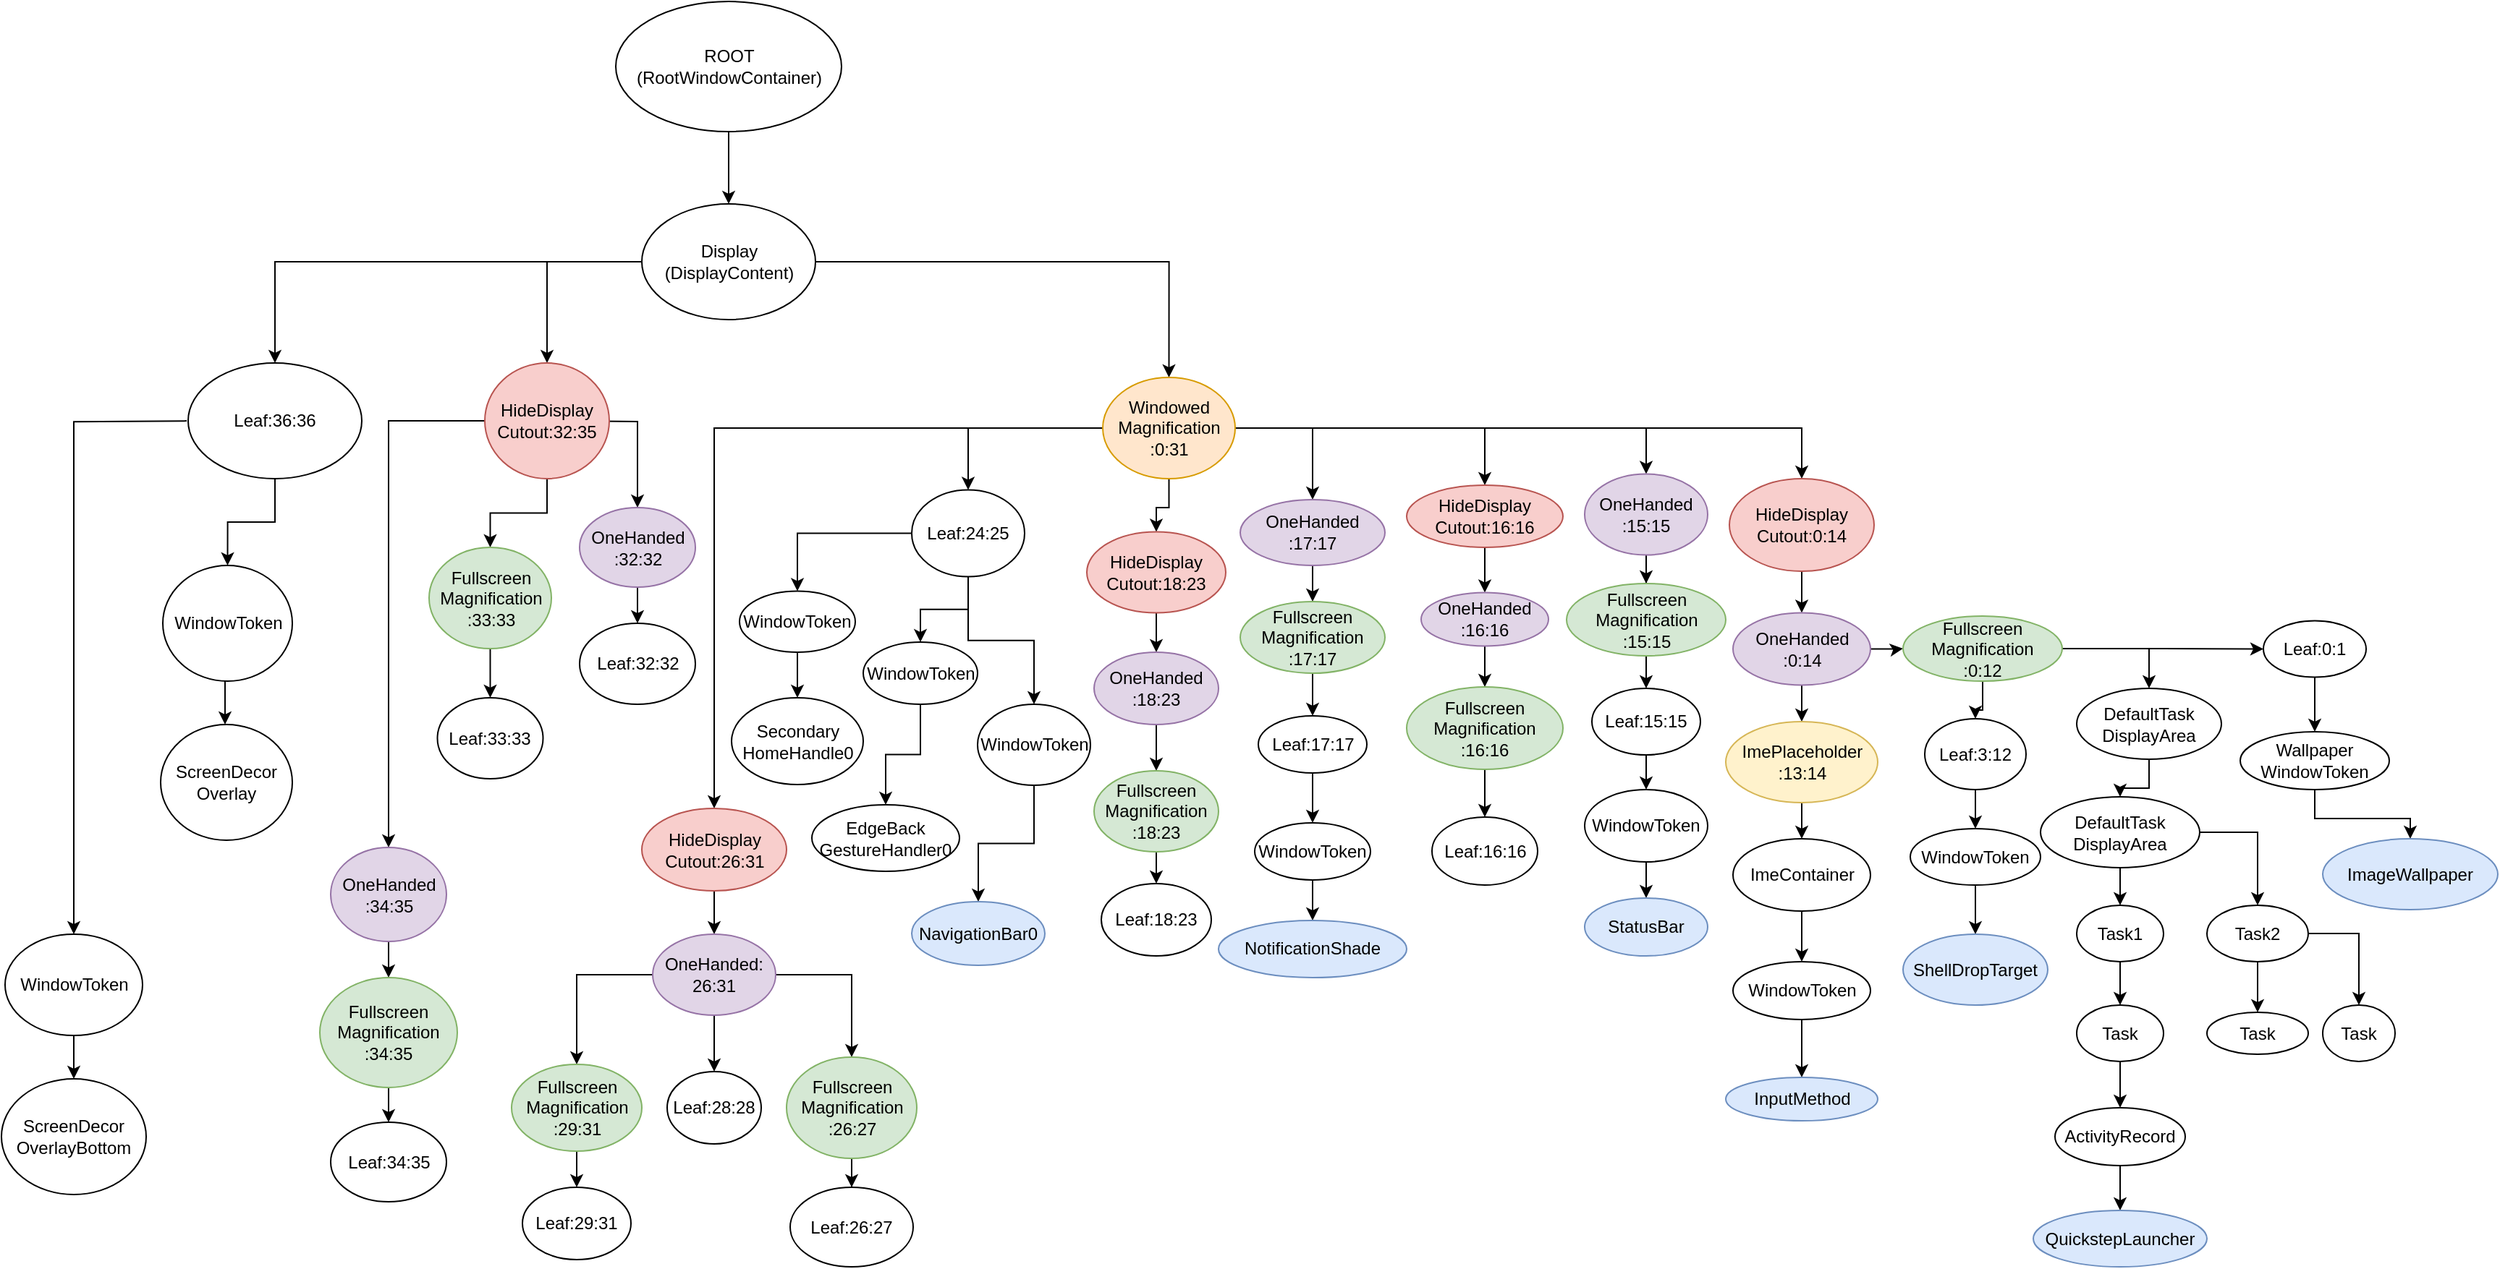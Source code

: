 <mxfile version="24.7.17">
  <diagram name="第 1 页" id="vt5MdHqE-w_Pgs70Dnrb">
    <mxGraphModel dx="1500" dy="810" grid="1" gridSize="10" guides="1" tooltips="1" connect="1" arrows="1" fold="1" page="1" pageScale="1" pageWidth="827" pageHeight="1169" math="0" shadow="0">
      <root>
        <mxCell id="0" />
        <mxCell id="1" parent="0" />
        <mxCell id="Rgi1A8qmwr7mPqoLQz6q-3" value="" style="edgeStyle=orthogonalEdgeStyle;rounded=0;orthogonalLoop=1;jettySize=auto;html=1;" edge="1" parent="1" source="Rgi1A8qmwr7mPqoLQz6q-1" target="Rgi1A8qmwr7mPqoLQz6q-2">
          <mxGeometry relative="1" as="geometry" />
        </mxCell>
        <mxCell id="Rgi1A8qmwr7mPqoLQz6q-1" value="ROOT&lt;div&gt;(RootWindowContainer)&lt;/div&gt;" style="ellipse;whiteSpace=wrap;html=1;" vertex="1" parent="1">
          <mxGeometry x="444.5" y="10" width="156" height="90" as="geometry" />
        </mxCell>
        <mxCell id="Rgi1A8qmwr7mPqoLQz6q-7" value="" style="edgeStyle=orthogonalEdgeStyle;rounded=0;orthogonalLoop=1;jettySize=auto;html=1;" edge="1" parent="1" source="Rgi1A8qmwr7mPqoLQz6q-2" target="Rgi1A8qmwr7mPqoLQz6q-5">
          <mxGeometry relative="1" as="geometry" />
        </mxCell>
        <mxCell id="Rgi1A8qmwr7mPqoLQz6q-8" style="edgeStyle=orthogonalEdgeStyle;rounded=0;orthogonalLoop=1;jettySize=auto;html=1;entryX=0.5;entryY=0;entryDx=0;entryDy=0;" edge="1" parent="1" source="Rgi1A8qmwr7mPqoLQz6q-2" target="Rgi1A8qmwr7mPqoLQz6q-4">
          <mxGeometry relative="1" as="geometry" />
        </mxCell>
        <mxCell id="Rgi1A8qmwr7mPqoLQz6q-9" style="edgeStyle=orthogonalEdgeStyle;rounded=0;orthogonalLoop=1;jettySize=auto;html=1;entryX=0.5;entryY=0;entryDx=0;entryDy=0;" edge="1" parent="1" source="Rgi1A8qmwr7mPqoLQz6q-2" target="Rgi1A8qmwr7mPqoLQz6q-6">
          <mxGeometry relative="1" as="geometry" />
        </mxCell>
        <mxCell id="Rgi1A8qmwr7mPqoLQz6q-2" value="Display&lt;div&gt;(DisplayContent)&lt;/div&gt;" style="ellipse;whiteSpace=wrap;html=1;" vertex="1" parent="1">
          <mxGeometry x="462.5" y="150" width="120" height="80" as="geometry" />
        </mxCell>
        <mxCell id="Rgi1A8qmwr7mPqoLQz6q-12" style="edgeStyle=orthogonalEdgeStyle;rounded=0;orthogonalLoop=1;jettySize=auto;html=1;entryX=0.5;entryY=0;entryDx=0;entryDy=0;" edge="1" parent="1" target="Rgi1A8qmwr7mPqoLQz6q-10">
          <mxGeometry relative="1" as="geometry">
            <mxPoint x="148.0" y="300.059" as="sourcePoint" />
          </mxGeometry>
        </mxCell>
        <mxCell id="Rgi1A8qmwr7mPqoLQz6q-157" style="edgeStyle=orthogonalEdgeStyle;rounded=0;orthogonalLoop=1;jettySize=auto;html=1;entryX=0.5;entryY=0;entryDx=0;entryDy=0;" edge="1" parent="1" source="Rgi1A8qmwr7mPqoLQz6q-4" target="Rgi1A8qmwr7mPqoLQz6q-11">
          <mxGeometry relative="1" as="geometry" />
        </mxCell>
        <mxCell id="Rgi1A8qmwr7mPqoLQz6q-4" value="Leaf:36:36" style="ellipse;whiteSpace=wrap;html=1;" vertex="1" parent="1">
          <mxGeometry x="149" y="260" width="120" height="80" as="geometry" />
        </mxCell>
        <mxCell id="Rgi1A8qmwr7mPqoLQz6q-20" style="edgeStyle=orthogonalEdgeStyle;rounded=0;orthogonalLoop=1;jettySize=auto;html=1;entryX=0.5;entryY=0;entryDx=0;entryDy=0;" edge="1" parent="1" source="Rgi1A8qmwr7mPqoLQz6q-5" target="Rgi1A8qmwr7mPqoLQz6q-18">
          <mxGeometry relative="1" as="geometry" />
        </mxCell>
        <mxCell id="Rgi1A8qmwr7mPqoLQz6q-24" style="edgeStyle=orthogonalEdgeStyle;rounded=0;orthogonalLoop=1;jettySize=auto;html=1;entryX=0.5;entryY=0;entryDx=0;entryDy=0;" edge="1" parent="1" target="Rgi1A8qmwr7mPqoLQz6q-23">
          <mxGeometry relative="1" as="geometry">
            <mxPoint x="567.5" y="360" as="targetPoint" />
            <mxPoint x="407.5" y="300" as="sourcePoint" />
          </mxGeometry>
        </mxCell>
        <mxCell id="Rgi1A8qmwr7mPqoLQz6q-159" style="edgeStyle=orthogonalEdgeStyle;rounded=0;orthogonalLoop=1;jettySize=auto;html=1;" edge="1" parent="1" source="Rgi1A8qmwr7mPqoLQz6q-5" target="Rgi1A8qmwr7mPqoLQz6q-21">
          <mxGeometry relative="1" as="geometry" />
        </mxCell>
        <mxCell id="Rgi1A8qmwr7mPqoLQz6q-5" value="HideDisplay&lt;div&gt;Cutout:32:35&lt;/div&gt;" style="ellipse;whiteSpace=wrap;html=1;fillColor=#f8cecc;strokeColor=#b85450;" vertex="1" parent="1">
          <mxGeometry x="354" y="260" width="86" height="80" as="geometry" />
        </mxCell>
        <mxCell id="Rgi1A8qmwr7mPqoLQz6q-48" value="" style="edgeStyle=orthogonalEdgeStyle;rounded=0;orthogonalLoop=1;jettySize=auto;html=1;" edge="1" parent="1" source="Rgi1A8qmwr7mPqoLQz6q-6" target="Rgi1A8qmwr7mPqoLQz6q-47">
          <mxGeometry relative="1" as="geometry" />
        </mxCell>
        <mxCell id="Rgi1A8qmwr7mPqoLQz6q-65" style="edgeStyle=orthogonalEdgeStyle;rounded=0;orthogonalLoop=1;jettySize=auto;html=1;entryX=0.5;entryY=0;entryDx=0;entryDy=0;" edge="1" parent="1" source="Rgi1A8qmwr7mPqoLQz6q-6" target="Rgi1A8qmwr7mPqoLQz6q-66">
          <mxGeometry relative="1" as="geometry">
            <mxPoint x="1770" y="300" as="targetPoint" />
          </mxGeometry>
        </mxCell>
        <mxCell id="Rgi1A8qmwr7mPqoLQz6q-84" style="edgeStyle=orthogonalEdgeStyle;rounded=0;orthogonalLoop=1;jettySize=auto;html=1;entryX=0.5;entryY=0;entryDx=0;entryDy=0;" edge="1" parent="1" source="Rgi1A8qmwr7mPqoLQz6q-6" target="Rgi1A8qmwr7mPqoLQz6q-83">
          <mxGeometry relative="1" as="geometry" />
        </mxCell>
        <mxCell id="Rgi1A8qmwr7mPqoLQz6q-92" style="edgeStyle=orthogonalEdgeStyle;rounded=0;orthogonalLoop=1;jettySize=auto;html=1;entryX=0.5;entryY=0;entryDx=0;entryDy=0;" edge="1" parent="1" source="Rgi1A8qmwr7mPqoLQz6q-6" target="Rgi1A8qmwr7mPqoLQz6q-91">
          <mxGeometry relative="1" as="geometry" />
        </mxCell>
        <mxCell id="Rgi1A8qmwr7mPqoLQz6q-103" style="edgeStyle=orthogonalEdgeStyle;rounded=0;orthogonalLoop=1;jettySize=auto;html=1;entryX=0.5;entryY=0;entryDx=0;entryDy=0;" edge="1" parent="1" source="Rgi1A8qmwr7mPqoLQz6q-6" target="Rgi1A8qmwr7mPqoLQz6q-101">
          <mxGeometry relative="1" as="geometry" />
        </mxCell>
        <mxCell id="Rgi1A8qmwr7mPqoLQz6q-154" style="edgeStyle=orthogonalEdgeStyle;rounded=0;orthogonalLoop=1;jettySize=auto;html=1;entryX=0.5;entryY=0;entryDx=0;entryDy=0;" edge="1" parent="1" source="Rgi1A8qmwr7mPqoLQz6q-6" target="Rgi1A8qmwr7mPqoLQz6q-73">
          <mxGeometry relative="1" as="geometry" />
        </mxCell>
        <mxCell id="Rgi1A8qmwr7mPqoLQz6q-155" style="edgeStyle=orthogonalEdgeStyle;rounded=0;orthogonalLoop=1;jettySize=auto;html=1;exitX=0;exitY=0.5;exitDx=0;exitDy=0;entryX=0.5;entryY=0;entryDx=0;entryDy=0;" edge="1" parent="1" source="Rgi1A8qmwr7mPqoLQz6q-6" target="Rgi1A8qmwr7mPqoLQz6q-33">
          <mxGeometry relative="1" as="geometry" />
        </mxCell>
        <mxCell id="Rgi1A8qmwr7mPqoLQz6q-6" value="Windowed&lt;div&gt;Magnification&lt;/div&gt;&lt;div&gt;:0:31&lt;/div&gt;" style="ellipse;whiteSpace=wrap;html=1;fillColor=#ffe6cc;strokeColor=#d79b00;" vertex="1" parent="1">
          <mxGeometry x="781" y="270" width="91.5" height="70" as="geometry" />
        </mxCell>
        <mxCell id="Rgi1A8qmwr7mPqoLQz6q-15" value="" style="edgeStyle=orthogonalEdgeStyle;rounded=0;orthogonalLoop=1;jettySize=auto;html=1;" edge="1" parent="1" source="Rgi1A8qmwr7mPqoLQz6q-10" target="Rgi1A8qmwr7mPqoLQz6q-14">
          <mxGeometry relative="1" as="geometry" />
        </mxCell>
        <mxCell id="Rgi1A8qmwr7mPqoLQz6q-10" value="WindowToken" style="ellipse;whiteSpace=wrap;html=1;" vertex="1" parent="1">
          <mxGeometry x="22.5" y="655" width="95" height="70" as="geometry" />
        </mxCell>
        <mxCell id="Rgi1A8qmwr7mPqoLQz6q-17" value="" style="edgeStyle=orthogonalEdgeStyle;rounded=0;orthogonalLoop=1;jettySize=auto;html=1;" edge="1" parent="1">
          <mxGeometry relative="1" as="geometry">
            <mxPoint x="174.5" y="480" as="sourcePoint" />
            <mxPoint x="174.5" y="510" as="targetPoint" />
          </mxGeometry>
        </mxCell>
        <mxCell id="Rgi1A8qmwr7mPqoLQz6q-11" value="WindowToken" style="ellipse;whiteSpace=wrap;html=1;" vertex="1" parent="1">
          <mxGeometry x="131.5" y="400" width="89.5" height="80" as="geometry" />
        </mxCell>
        <mxCell id="Rgi1A8qmwr7mPqoLQz6q-14" value="ScreenDecor&lt;div&gt;OverlayBottom&lt;/div&gt;" style="ellipse;whiteSpace=wrap;html=1;" vertex="1" parent="1">
          <mxGeometry x="20" y="755" width="100" height="80" as="geometry" />
        </mxCell>
        <mxCell id="Rgi1A8qmwr7mPqoLQz6q-16" value="ScreenDecor&lt;div&gt;Overlay&lt;/div&gt;" style="ellipse;whiteSpace=wrap;html=1;" vertex="1" parent="1">
          <mxGeometry x="130" y="510" width="91" height="80" as="geometry" />
        </mxCell>
        <mxCell id="Rgi1A8qmwr7mPqoLQz6q-26" value="" style="edgeStyle=orthogonalEdgeStyle;rounded=0;orthogonalLoop=1;jettySize=auto;html=1;" edge="1" parent="1" source="Rgi1A8qmwr7mPqoLQz6q-18" target="Rgi1A8qmwr7mPqoLQz6q-25">
          <mxGeometry relative="1" as="geometry" />
        </mxCell>
        <mxCell id="Rgi1A8qmwr7mPqoLQz6q-18" value="OneHanded&lt;div&gt;:34:35&lt;/div&gt;" style="ellipse;whiteSpace=wrap;html=1;fillColor=#e1d5e7;strokeColor=#9673a6;" vertex="1" parent="1">
          <mxGeometry x="247.5" y="595" width="80" height="65" as="geometry" />
        </mxCell>
        <mxCell id="Rgi1A8qmwr7mPqoLQz6q-30" value="" style="edgeStyle=orthogonalEdgeStyle;rounded=0;orthogonalLoop=1;jettySize=auto;html=1;" edge="1" parent="1" source="Rgi1A8qmwr7mPqoLQz6q-21" target="Rgi1A8qmwr7mPqoLQz6q-29">
          <mxGeometry relative="1" as="geometry" />
        </mxCell>
        <mxCell id="Rgi1A8qmwr7mPqoLQz6q-21" value="Fullscreen&lt;div&gt;Magnification&lt;/div&gt;&lt;div&gt;:33:33&lt;/div&gt;" style="ellipse;whiteSpace=wrap;html=1;fillColor=#d5e8d4;strokeColor=#82b366;" vertex="1" parent="1">
          <mxGeometry x="315.5" y="387.5" width="84.5" height="70" as="geometry" />
        </mxCell>
        <mxCell id="Rgi1A8qmwr7mPqoLQz6q-32" value="" style="edgeStyle=orthogonalEdgeStyle;rounded=0;orthogonalLoop=1;jettySize=auto;html=1;" edge="1" parent="1" source="Rgi1A8qmwr7mPqoLQz6q-23" target="Rgi1A8qmwr7mPqoLQz6q-31">
          <mxGeometry relative="1" as="geometry" />
        </mxCell>
        <mxCell id="Rgi1A8qmwr7mPqoLQz6q-23" value="OneHanded&lt;div&gt;:32:32&lt;/div&gt;" style="ellipse;whiteSpace=wrap;html=1;fillColor=#e1d5e7;strokeColor=#9673a6;" vertex="1" parent="1">
          <mxGeometry x="419.5" y="360" width="80" height="55" as="geometry" />
        </mxCell>
        <mxCell id="Rgi1A8qmwr7mPqoLQz6q-28" value="" style="edgeStyle=orthogonalEdgeStyle;rounded=0;orthogonalLoop=1;jettySize=auto;html=1;" edge="1" parent="1" source="Rgi1A8qmwr7mPqoLQz6q-25" target="Rgi1A8qmwr7mPqoLQz6q-27">
          <mxGeometry relative="1" as="geometry" />
        </mxCell>
        <mxCell id="Rgi1A8qmwr7mPqoLQz6q-25" value="Fullscreen&lt;div&gt;Magnification&lt;/div&gt;&lt;div&gt;:34:35&lt;/div&gt;" style="ellipse;whiteSpace=wrap;html=1;fillColor=#d5e8d4;strokeColor=#82b366;" vertex="1" parent="1">
          <mxGeometry x="240" y="685" width="95" height="76" as="geometry" />
        </mxCell>
        <mxCell id="Rgi1A8qmwr7mPqoLQz6q-27" value="Leaf:34:35" style="ellipse;whiteSpace=wrap;html=1;" vertex="1" parent="1">
          <mxGeometry x="247.5" y="785" width="80" height="55" as="geometry" />
        </mxCell>
        <mxCell id="Rgi1A8qmwr7mPqoLQz6q-29" value="Leaf:33:33" style="ellipse;whiteSpace=wrap;html=1;" vertex="1" parent="1">
          <mxGeometry x="321.25" y="491.5" width="73" height="56" as="geometry" />
        </mxCell>
        <mxCell id="Rgi1A8qmwr7mPqoLQz6q-31" value="Leaf:32:32" style="ellipse;whiteSpace=wrap;html=1;" vertex="1" parent="1">
          <mxGeometry x="419.5" y="440" width="80" height="56" as="geometry" />
        </mxCell>
        <mxCell id="Rgi1A8qmwr7mPqoLQz6q-36" value="" style="edgeStyle=orthogonalEdgeStyle;rounded=0;orthogonalLoop=1;jettySize=auto;html=1;" edge="1" parent="1" source="Rgi1A8qmwr7mPqoLQz6q-33" target="Rgi1A8qmwr7mPqoLQz6q-35">
          <mxGeometry relative="1" as="geometry" />
        </mxCell>
        <mxCell id="Rgi1A8qmwr7mPqoLQz6q-33" value="HideDisplay&lt;div&gt;Cutout:26:31&lt;/div&gt;" style="ellipse;whiteSpace=wrap;html=1;fillColor=#f8cecc;strokeColor=#b85450;" vertex="1" parent="1">
          <mxGeometry x="462.5" y="568" width="100" height="57" as="geometry" />
        </mxCell>
        <mxCell id="Rgi1A8qmwr7mPqoLQz6q-38" style="edgeStyle=orthogonalEdgeStyle;rounded=0;orthogonalLoop=1;jettySize=auto;html=1;entryX=0.5;entryY=0;entryDx=0;entryDy=0;" edge="1" parent="1" source="Rgi1A8qmwr7mPqoLQz6q-35" target="Rgi1A8qmwr7mPqoLQz6q-37">
          <mxGeometry relative="1" as="geometry" />
        </mxCell>
        <mxCell id="Rgi1A8qmwr7mPqoLQz6q-40" value="" style="edgeStyle=orthogonalEdgeStyle;rounded=0;orthogonalLoop=1;jettySize=auto;html=1;" edge="1" parent="1" source="Rgi1A8qmwr7mPqoLQz6q-35" target="Rgi1A8qmwr7mPqoLQz6q-39">
          <mxGeometry relative="1" as="geometry" />
        </mxCell>
        <mxCell id="Rgi1A8qmwr7mPqoLQz6q-44" style="edgeStyle=orthogonalEdgeStyle;rounded=0;orthogonalLoop=1;jettySize=auto;html=1;entryX=0.5;entryY=0;entryDx=0;entryDy=0;" edge="1" parent="1" source="Rgi1A8qmwr7mPqoLQz6q-35" target="Rgi1A8qmwr7mPqoLQz6q-43">
          <mxGeometry relative="1" as="geometry" />
        </mxCell>
        <mxCell id="Rgi1A8qmwr7mPqoLQz6q-35" value="OneHanded:&lt;div&gt;26:31&lt;/div&gt;" style="ellipse;whiteSpace=wrap;html=1;fillColor=#e1d5e7;strokeColor=#9673a6;" vertex="1" parent="1">
          <mxGeometry x="470" y="655" width="85" height="56" as="geometry" />
        </mxCell>
        <mxCell id="Rgi1A8qmwr7mPqoLQz6q-42" value="" style="edgeStyle=orthogonalEdgeStyle;rounded=0;orthogonalLoop=1;jettySize=auto;html=1;" edge="1" parent="1" source="Rgi1A8qmwr7mPqoLQz6q-37" target="Rgi1A8qmwr7mPqoLQz6q-41">
          <mxGeometry relative="1" as="geometry" />
        </mxCell>
        <mxCell id="Rgi1A8qmwr7mPqoLQz6q-37" value="Fullscreen&lt;div&gt;Magnification&lt;/div&gt;&lt;div&gt;:29:31&lt;/div&gt;" style="ellipse;whiteSpace=wrap;html=1;fillColor=#d5e8d4;strokeColor=#82b366;" vertex="1" parent="1">
          <mxGeometry x="372.5" y="745" width="90" height="60" as="geometry" />
        </mxCell>
        <mxCell id="Rgi1A8qmwr7mPqoLQz6q-39" value="Leaf:28:28" style="ellipse;whiteSpace=wrap;html=1;" vertex="1" parent="1">
          <mxGeometry x="480" y="750" width="65" height="50" as="geometry" />
        </mxCell>
        <mxCell id="Rgi1A8qmwr7mPqoLQz6q-41" value="Leaf:29:31" style="ellipse;whiteSpace=wrap;html=1;" vertex="1" parent="1">
          <mxGeometry x="380" y="830" width="75" height="50" as="geometry" />
        </mxCell>
        <mxCell id="Rgi1A8qmwr7mPqoLQz6q-46" value="" style="edgeStyle=orthogonalEdgeStyle;rounded=0;orthogonalLoop=1;jettySize=auto;html=1;" edge="1" parent="1" source="Rgi1A8qmwr7mPqoLQz6q-43" target="Rgi1A8qmwr7mPqoLQz6q-45">
          <mxGeometry relative="1" as="geometry" />
        </mxCell>
        <mxCell id="Rgi1A8qmwr7mPqoLQz6q-43" value="Fullscreen&lt;div&gt;Magnification&lt;/div&gt;&lt;div&gt;:26:27&lt;/div&gt;" style="ellipse;whiteSpace=wrap;html=1;fillColor=#d5e8d4;strokeColor=#82b366;" vertex="1" parent="1">
          <mxGeometry x="562.5" y="740" width="90" height="70" as="geometry" />
        </mxCell>
        <mxCell id="Rgi1A8qmwr7mPqoLQz6q-45" value="Leaf:26:27" style="ellipse;whiteSpace=wrap;html=1;" vertex="1" parent="1">
          <mxGeometry x="565" y="830" width="85" height="55" as="geometry" />
        </mxCell>
        <mxCell id="Rgi1A8qmwr7mPqoLQz6q-57" value="" style="edgeStyle=orthogonalEdgeStyle;rounded=0;orthogonalLoop=1;jettySize=auto;html=1;" edge="1" parent="1" source="Rgi1A8qmwr7mPqoLQz6q-47" target="Rgi1A8qmwr7mPqoLQz6q-56">
          <mxGeometry relative="1" as="geometry" />
        </mxCell>
        <mxCell id="Rgi1A8qmwr7mPqoLQz6q-62" style="edgeStyle=orthogonalEdgeStyle;rounded=0;orthogonalLoop=1;jettySize=auto;html=1;entryX=0.5;entryY=0;entryDx=0;entryDy=0;" edge="1" parent="1" source="Rgi1A8qmwr7mPqoLQz6q-47" target="Rgi1A8qmwr7mPqoLQz6q-61">
          <mxGeometry relative="1" as="geometry" />
        </mxCell>
        <mxCell id="Rgi1A8qmwr7mPqoLQz6q-47" value="Leaf:24:25" style="ellipse;whiteSpace=wrap;html=1;" vertex="1" parent="1">
          <mxGeometry x="649" y="347.75" width="78" height="60" as="geometry" />
        </mxCell>
        <mxCell id="Rgi1A8qmwr7mPqoLQz6q-52" value="" style="edgeStyle=orthogonalEdgeStyle;rounded=0;orthogonalLoop=1;jettySize=auto;html=1;" edge="1" parent="1" source="Rgi1A8qmwr7mPqoLQz6q-49" target="Rgi1A8qmwr7mPqoLQz6q-51">
          <mxGeometry relative="1" as="geometry" />
        </mxCell>
        <mxCell id="Rgi1A8qmwr7mPqoLQz6q-51" value="Secondary&lt;div&gt;HomeHandle0&lt;/div&gt;" style="ellipse;whiteSpace=wrap;html=1;" vertex="1" parent="1">
          <mxGeometry x="524.5" y="491.5" width="91" height="60" as="geometry" />
        </mxCell>
        <mxCell id="Rgi1A8qmwr7mPqoLQz6q-59" value="" style="edgeStyle=orthogonalEdgeStyle;rounded=0;orthogonalLoop=1;jettySize=auto;html=1;" edge="1" parent="1" source="Rgi1A8qmwr7mPqoLQz6q-56" target="Rgi1A8qmwr7mPqoLQz6q-58">
          <mxGeometry relative="1" as="geometry" />
        </mxCell>
        <mxCell id="Rgi1A8qmwr7mPqoLQz6q-56" value="WindowToken" style="ellipse;whiteSpace=wrap;html=1;" vertex="1" parent="1">
          <mxGeometry x="615.5" y="453" width="79" height="43" as="geometry" />
        </mxCell>
        <mxCell id="Rgi1A8qmwr7mPqoLQz6q-58" value="EdgeBack&lt;div&gt;GestureHandler0&lt;/div&gt;" style="ellipse;whiteSpace=wrap;html=1;" vertex="1" parent="1">
          <mxGeometry x="580" y="565.5" width="102" height="46" as="geometry" />
        </mxCell>
        <mxCell id="Rgi1A8qmwr7mPqoLQz6q-64" value="" style="edgeStyle=orthogonalEdgeStyle;rounded=0;orthogonalLoop=1;jettySize=auto;html=1;" edge="1" parent="1" source="Rgi1A8qmwr7mPqoLQz6q-61" target="Rgi1A8qmwr7mPqoLQz6q-63">
          <mxGeometry relative="1" as="geometry" />
        </mxCell>
        <mxCell id="Rgi1A8qmwr7mPqoLQz6q-61" value="WindowToken" style="ellipse;whiteSpace=wrap;html=1;" vertex="1" parent="1">
          <mxGeometry x="694.5" y="496" width="78" height="56" as="geometry" />
        </mxCell>
        <mxCell id="Rgi1A8qmwr7mPqoLQz6q-63" value="NavigationBar0" style="ellipse;whiteSpace=wrap;html=1;fillColor=#dae8fc;strokeColor=#6c8ebf;" vertex="1" parent="1">
          <mxGeometry x="649" y="632.5" width="92" height="44" as="geometry" />
        </mxCell>
        <mxCell id="Rgi1A8qmwr7mPqoLQz6q-68" value="" style="edgeStyle=orthogonalEdgeStyle;rounded=0;orthogonalLoop=1;jettySize=auto;html=1;" edge="1" parent="1" source="Rgi1A8qmwr7mPqoLQz6q-66" target="Rgi1A8qmwr7mPqoLQz6q-67">
          <mxGeometry relative="1" as="geometry" />
        </mxCell>
        <mxCell id="Rgi1A8qmwr7mPqoLQz6q-66" value="HideDisplay&lt;div&gt;Cutout:18:23&lt;/div&gt;" style="ellipse;whiteSpace=wrap;html=1;fillColor=#f8cecc;strokeColor=#b85450;" vertex="1" parent="1">
          <mxGeometry x="770" y="376.75" width="96" height="56" as="geometry" />
        </mxCell>
        <mxCell id="Rgi1A8qmwr7mPqoLQz6q-70" value="" style="edgeStyle=orthogonalEdgeStyle;rounded=0;orthogonalLoop=1;jettySize=auto;html=1;" edge="1" parent="1" source="Rgi1A8qmwr7mPqoLQz6q-67" target="Rgi1A8qmwr7mPqoLQz6q-69">
          <mxGeometry relative="1" as="geometry" />
        </mxCell>
        <mxCell id="Rgi1A8qmwr7mPqoLQz6q-67" value="OneHanded&lt;div&gt;:18:23&lt;/div&gt;" style="ellipse;whiteSpace=wrap;html=1;fillColor=#e1d5e7;strokeColor=#9673a6;" vertex="1" parent="1">
          <mxGeometry x="775" y="460" width="86" height="50" as="geometry" />
        </mxCell>
        <mxCell id="Rgi1A8qmwr7mPqoLQz6q-72" value="" style="edgeStyle=orthogonalEdgeStyle;rounded=0;orthogonalLoop=1;jettySize=auto;html=1;" edge="1" parent="1" source="Rgi1A8qmwr7mPqoLQz6q-69" target="Rgi1A8qmwr7mPqoLQz6q-71">
          <mxGeometry relative="1" as="geometry" />
        </mxCell>
        <mxCell id="Rgi1A8qmwr7mPqoLQz6q-69" value="Fullscreen&lt;div&gt;Magnification&lt;/div&gt;&lt;div&gt;:18:23&lt;/div&gt;" style="ellipse;whiteSpace=wrap;html=1;fillColor=#d5e8d4;strokeColor=#82b366;" vertex="1" parent="1">
          <mxGeometry x="775" y="542" width="86" height="56" as="geometry" />
        </mxCell>
        <mxCell id="Rgi1A8qmwr7mPqoLQz6q-71" value="Leaf:18:23" style="ellipse;whiteSpace=wrap;html=1;" vertex="1" parent="1">
          <mxGeometry x="780" y="620" width="76" height="50" as="geometry" />
        </mxCell>
        <mxCell id="Rgi1A8qmwr7mPqoLQz6q-76" value="" style="edgeStyle=orthogonalEdgeStyle;rounded=0;orthogonalLoop=1;jettySize=auto;html=1;" edge="1" parent="1" source="Rgi1A8qmwr7mPqoLQz6q-73" target="Rgi1A8qmwr7mPqoLQz6q-75">
          <mxGeometry relative="1" as="geometry" />
        </mxCell>
        <mxCell id="Rgi1A8qmwr7mPqoLQz6q-73" value="OneHanded&lt;div&gt;:17:17&lt;/div&gt;" style="ellipse;whiteSpace=wrap;html=1;fillColor=#e1d5e7;strokeColor=#9673a6;" vertex="1" parent="1">
          <mxGeometry x="876" y="354.5" width="100" height="45.5" as="geometry" />
        </mxCell>
        <mxCell id="Rgi1A8qmwr7mPqoLQz6q-78" value="" style="edgeStyle=orthogonalEdgeStyle;rounded=0;orthogonalLoop=1;jettySize=auto;html=1;" edge="1" parent="1" source="Rgi1A8qmwr7mPqoLQz6q-75" target="Rgi1A8qmwr7mPqoLQz6q-77">
          <mxGeometry relative="1" as="geometry" />
        </mxCell>
        <mxCell id="Rgi1A8qmwr7mPqoLQz6q-75" value="Fullscreen&lt;div&gt;Magnification&lt;/div&gt;&lt;div&gt;:17:17&lt;/div&gt;" style="ellipse;whiteSpace=wrap;html=1;fillColor=#d5e8d4;strokeColor=#82b366;" vertex="1" parent="1">
          <mxGeometry x="876" y="425" width="100" height="49.5" as="geometry" />
        </mxCell>
        <mxCell id="Rgi1A8qmwr7mPqoLQz6q-80" value="" style="edgeStyle=orthogonalEdgeStyle;rounded=0;orthogonalLoop=1;jettySize=auto;html=1;" edge="1" parent="1" source="Rgi1A8qmwr7mPqoLQz6q-77" target="Rgi1A8qmwr7mPqoLQz6q-79">
          <mxGeometry relative="1" as="geometry" />
        </mxCell>
        <mxCell id="Rgi1A8qmwr7mPqoLQz6q-77" value="Leaf:17:17" style="ellipse;whiteSpace=wrap;html=1;" vertex="1" parent="1">
          <mxGeometry x="888.5" y="504" width="75" height="39.5" as="geometry" />
        </mxCell>
        <mxCell id="Rgi1A8qmwr7mPqoLQz6q-82" value="" style="edgeStyle=orthogonalEdgeStyle;rounded=0;orthogonalLoop=1;jettySize=auto;html=1;" edge="1" parent="1" source="Rgi1A8qmwr7mPqoLQz6q-79" target="Rgi1A8qmwr7mPqoLQz6q-81">
          <mxGeometry relative="1" as="geometry" />
        </mxCell>
        <mxCell id="Rgi1A8qmwr7mPqoLQz6q-79" value="WindowToken" style="ellipse;whiteSpace=wrap;html=1;" vertex="1" parent="1">
          <mxGeometry x="886" y="578" width="80" height="39.5" as="geometry" />
        </mxCell>
        <mxCell id="Rgi1A8qmwr7mPqoLQz6q-81" value="NotificationShade" style="ellipse;whiteSpace=wrap;html=1;fillColor=#dae8fc;strokeColor=#6c8ebf;" vertex="1" parent="1">
          <mxGeometry x="861" y="645.5" width="130" height="39.5" as="geometry" />
        </mxCell>
        <mxCell id="Rgi1A8qmwr7mPqoLQz6q-86" value="" style="edgeStyle=orthogonalEdgeStyle;rounded=0;orthogonalLoop=1;jettySize=auto;html=1;" edge="1" parent="1" source="Rgi1A8qmwr7mPqoLQz6q-83" target="Rgi1A8qmwr7mPqoLQz6q-85">
          <mxGeometry relative="1" as="geometry" />
        </mxCell>
        <mxCell id="Rgi1A8qmwr7mPqoLQz6q-83" value="HideDisplay&lt;div&gt;Cutout:16:16&lt;/div&gt;" style="ellipse;whiteSpace=wrap;html=1;fillColor=#f8cecc;strokeColor=#b85450;" vertex="1" parent="1">
          <mxGeometry x="991" y="344.5" width="108" height="43" as="geometry" />
        </mxCell>
        <mxCell id="Rgi1A8qmwr7mPqoLQz6q-88" value="" style="edgeStyle=orthogonalEdgeStyle;rounded=0;orthogonalLoop=1;jettySize=auto;html=1;" edge="1" parent="1" source="Rgi1A8qmwr7mPqoLQz6q-85" target="Rgi1A8qmwr7mPqoLQz6q-87">
          <mxGeometry relative="1" as="geometry" />
        </mxCell>
        <mxCell id="Rgi1A8qmwr7mPqoLQz6q-85" value="OneHanded&lt;div&gt;:16:16&lt;/div&gt;" style="ellipse;whiteSpace=wrap;html=1;fillColor=#e1d5e7;strokeColor=#9673a6;" vertex="1" parent="1">
          <mxGeometry x="1001" y="418.75" width="88" height="37" as="geometry" />
        </mxCell>
        <mxCell id="Rgi1A8qmwr7mPqoLQz6q-90" value="" style="edgeStyle=orthogonalEdgeStyle;rounded=0;orthogonalLoop=1;jettySize=auto;html=1;" edge="1" parent="1" source="Rgi1A8qmwr7mPqoLQz6q-87" target="Rgi1A8qmwr7mPqoLQz6q-89">
          <mxGeometry relative="1" as="geometry" />
        </mxCell>
        <mxCell id="Rgi1A8qmwr7mPqoLQz6q-87" value="Fullscreen&lt;div&gt;Magnification&lt;/div&gt;&lt;div&gt;:16:16&lt;/div&gt;" style="ellipse;whiteSpace=wrap;html=1;fillColor=#d5e8d4;strokeColor=#82b366;" vertex="1" parent="1">
          <mxGeometry x="991" y="484" width="108" height="57" as="geometry" />
        </mxCell>
        <mxCell id="Rgi1A8qmwr7mPqoLQz6q-89" value="Leaf:16:16" style="ellipse;whiteSpace=wrap;html=1;" vertex="1" parent="1">
          <mxGeometry x="1008.5" y="574" width="73" height="47" as="geometry" />
        </mxCell>
        <mxCell id="Rgi1A8qmwr7mPqoLQz6q-94" value="" style="edgeStyle=orthogonalEdgeStyle;rounded=0;orthogonalLoop=1;jettySize=auto;html=1;" edge="1" parent="1" source="Rgi1A8qmwr7mPqoLQz6q-91" target="Rgi1A8qmwr7mPqoLQz6q-93">
          <mxGeometry relative="1" as="geometry" />
        </mxCell>
        <mxCell id="Rgi1A8qmwr7mPqoLQz6q-91" value="OneHanded&lt;div&gt;:15:15&lt;/div&gt;" style="ellipse;whiteSpace=wrap;html=1;fillColor=#e1d5e7;strokeColor=#9673a6;" vertex="1" parent="1">
          <mxGeometry x="1114" y="336.75" width="85" height="56" as="geometry" />
        </mxCell>
        <mxCell id="Rgi1A8qmwr7mPqoLQz6q-96" value="" style="edgeStyle=orthogonalEdgeStyle;rounded=0;orthogonalLoop=1;jettySize=auto;html=1;" edge="1" parent="1" source="Rgi1A8qmwr7mPqoLQz6q-93" target="Rgi1A8qmwr7mPqoLQz6q-95">
          <mxGeometry relative="1" as="geometry" />
        </mxCell>
        <mxCell id="Rgi1A8qmwr7mPqoLQz6q-93" value="Fullscreen&lt;div&gt;Magnification&lt;/div&gt;&lt;div&gt;:15:15&lt;/div&gt;" style="ellipse;whiteSpace=wrap;html=1;fillColor=#d5e8d4;strokeColor=#82b366;" vertex="1" parent="1">
          <mxGeometry x="1101.5" y="412.5" width="110" height="50" as="geometry" />
        </mxCell>
        <mxCell id="Rgi1A8qmwr7mPqoLQz6q-98" value="" style="edgeStyle=orthogonalEdgeStyle;rounded=0;orthogonalLoop=1;jettySize=auto;html=1;" edge="1" parent="1" source="Rgi1A8qmwr7mPqoLQz6q-95" target="Rgi1A8qmwr7mPqoLQz6q-97">
          <mxGeometry relative="1" as="geometry" />
        </mxCell>
        <mxCell id="Rgi1A8qmwr7mPqoLQz6q-95" value="Leaf:15:15" style="ellipse;whiteSpace=wrap;html=1;" vertex="1" parent="1">
          <mxGeometry x="1119" y="485" width="75" height="46" as="geometry" />
        </mxCell>
        <mxCell id="Rgi1A8qmwr7mPqoLQz6q-100" value="" style="edgeStyle=orthogonalEdgeStyle;rounded=0;orthogonalLoop=1;jettySize=auto;html=1;" edge="1" parent="1" source="Rgi1A8qmwr7mPqoLQz6q-97" target="Rgi1A8qmwr7mPqoLQz6q-99">
          <mxGeometry relative="1" as="geometry" />
        </mxCell>
        <mxCell id="Rgi1A8qmwr7mPqoLQz6q-97" value="WindowToken" style="ellipse;whiteSpace=wrap;html=1;" vertex="1" parent="1">
          <mxGeometry x="1114" y="555" width="85" height="50" as="geometry" />
        </mxCell>
        <mxCell id="Rgi1A8qmwr7mPqoLQz6q-99" value="StatusBar" style="ellipse;whiteSpace=wrap;html=1;fillColor=#dae8fc;strokeColor=#6c8ebf;" vertex="1" parent="1">
          <mxGeometry x="1114" y="630" width="85" height="40" as="geometry" />
        </mxCell>
        <mxCell id="Rgi1A8qmwr7mPqoLQz6q-105" value="" style="edgeStyle=orthogonalEdgeStyle;rounded=0;orthogonalLoop=1;jettySize=auto;html=1;" edge="1" parent="1" source="Rgi1A8qmwr7mPqoLQz6q-101" target="Rgi1A8qmwr7mPqoLQz6q-104">
          <mxGeometry relative="1" as="geometry" />
        </mxCell>
        <mxCell id="Rgi1A8qmwr7mPqoLQz6q-101" value="HideDisplay&lt;div&gt;Cutout:0:14&lt;/div&gt;" style="ellipse;whiteSpace=wrap;html=1;fillColor=#f8cecc;strokeColor=#b85450;" vertex="1" parent="1">
          <mxGeometry x="1214" y="340" width="100" height="64" as="geometry" />
        </mxCell>
        <mxCell id="Rgi1A8qmwr7mPqoLQz6q-107" value="" style="edgeStyle=orthogonalEdgeStyle;rounded=0;orthogonalLoop=1;jettySize=auto;html=1;" edge="1" parent="1" source="Rgi1A8qmwr7mPqoLQz6q-104" target="Rgi1A8qmwr7mPqoLQz6q-106">
          <mxGeometry relative="1" as="geometry" />
        </mxCell>
        <mxCell id="Rgi1A8qmwr7mPqoLQz6q-160" style="edgeStyle=orthogonalEdgeStyle;rounded=0;orthogonalLoop=1;jettySize=auto;html=1;entryX=0;entryY=0.5;entryDx=0;entryDy=0;" edge="1" parent="1" source="Rgi1A8qmwr7mPqoLQz6q-104" target="Rgi1A8qmwr7mPqoLQz6q-114">
          <mxGeometry relative="1" as="geometry" />
        </mxCell>
        <mxCell id="Rgi1A8qmwr7mPqoLQz6q-104" value="OneHanded&lt;div&gt;:0:14&lt;/div&gt;" style="ellipse;whiteSpace=wrap;html=1;fillColor=#e1d5e7;strokeColor=#9673a6;" vertex="1" parent="1">
          <mxGeometry x="1216.5" y="432.75" width="95" height="50" as="geometry" />
        </mxCell>
        <mxCell id="Rgi1A8qmwr7mPqoLQz6q-109" value="" style="edgeStyle=orthogonalEdgeStyle;rounded=0;orthogonalLoop=1;jettySize=auto;html=1;" edge="1" parent="1" source="Rgi1A8qmwr7mPqoLQz6q-106" target="Rgi1A8qmwr7mPqoLQz6q-108">
          <mxGeometry relative="1" as="geometry" />
        </mxCell>
        <mxCell id="Rgi1A8qmwr7mPqoLQz6q-106" value="ImePlaceholder&lt;div&gt;:13:14&lt;/div&gt;" style="ellipse;whiteSpace=wrap;html=1;fillColor=#fff2cc;strokeColor=#d6b656;" vertex="1" parent="1">
          <mxGeometry x="1211.5" y="508" width="105" height="56" as="geometry" />
        </mxCell>
        <mxCell id="Rgi1A8qmwr7mPqoLQz6q-111" value="" style="edgeStyle=orthogonalEdgeStyle;rounded=0;orthogonalLoop=1;jettySize=auto;html=1;" edge="1" parent="1" source="Rgi1A8qmwr7mPqoLQz6q-108" target="Rgi1A8qmwr7mPqoLQz6q-110">
          <mxGeometry relative="1" as="geometry" />
        </mxCell>
        <mxCell id="Rgi1A8qmwr7mPqoLQz6q-108" value="ImeContainer" style="ellipse;whiteSpace=wrap;html=1;" vertex="1" parent="1">
          <mxGeometry x="1216.5" y="589" width="95" height="50" as="geometry" />
        </mxCell>
        <mxCell id="Rgi1A8qmwr7mPqoLQz6q-113" value="" style="edgeStyle=orthogonalEdgeStyle;rounded=0;orthogonalLoop=1;jettySize=auto;html=1;" edge="1" parent="1" source="Rgi1A8qmwr7mPqoLQz6q-110" target="Rgi1A8qmwr7mPqoLQz6q-112">
          <mxGeometry relative="1" as="geometry" />
        </mxCell>
        <mxCell id="Rgi1A8qmwr7mPqoLQz6q-110" value="WindowToken" style="ellipse;whiteSpace=wrap;html=1;" vertex="1" parent="1">
          <mxGeometry x="1216.5" y="674" width="95" height="40" as="geometry" />
        </mxCell>
        <mxCell id="Rgi1A8qmwr7mPqoLQz6q-112" value="InputMethod" style="ellipse;whiteSpace=wrap;html=1;fillColor=#dae8fc;strokeColor=#6c8ebf;" vertex="1" parent="1">
          <mxGeometry x="1211.5" y="754" width="105" height="30" as="geometry" />
        </mxCell>
        <mxCell id="Rgi1A8qmwr7mPqoLQz6q-117" value="" style="edgeStyle=orthogonalEdgeStyle;rounded=0;orthogonalLoop=1;jettySize=auto;html=1;" edge="1" parent="1" source="Rgi1A8qmwr7mPqoLQz6q-114" target="Rgi1A8qmwr7mPqoLQz6q-116">
          <mxGeometry relative="1" as="geometry" />
        </mxCell>
        <mxCell id="Rgi1A8qmwr7mPqoLQz6q-147" value="" style="edgeStyle=orthogonalEdgeStyle;rounded=0;orthogonalLoop=1;jettySize=auto;html=1;" edge="1" parent="1" source="Rgi1A8qmwr7mPqoLQz6q-114" target="Rgi1A8qmwr7mPqoLQz6q-146">
          <mxGeometry relative="1" as="geometry" />
        </mxCell>
        <mxCell id="Rgi1A8qmwr7mPqoLQz6q-162" style="edgeStyle=orthogonalEdgeStyle;rounded=0;orthogonalLoop=1;jettySize=auto;html=1;entryX=0.5;entryY=0;entryDx=0;entryDy=0;" edge="1" parent="1" source="Rgi1A8qmwr7mPqoLQz6q-114" target="Rgi1A8qmwr7mPqoLQz6q-122">
          <mxGeometry relative="1" as="geometry" />
        </mxCell>
        <mxCell id="Rgi1A8qmwr7mPqoLQz6q-114" value="Fullscreen&lt;div&gt;Magnification&lt;/div&gt;&lt;div&gt;:0:12&lt;/div&gt;" style="ellipse;whiteSpace=wrap;html=1;fillColor=#d5e8d4;strokeColor=#82b366;" vertex="1" parent="1">
          <mxGeometry x="1334" y="435" width="110" height="45" as="geometry" />
        </mxCell>
        <mxCell id="Rgi1A8qmwr7mPqoLQz6q-119" value="" style="edgeStyle=orthogonalEdgeStyle;rounded=0;orthogonalLoop=1;jettySize=auto;html=1;" edge="1" parent="1" source="Rgi1A8qmwr7mPqoLQz6q-116" target="Rgi1A8qmwr7mPqoLQz6q-118">
          <mxGeometry relative="1" as="geometry" />
        </mxCell>
        <mxCell id="Rgi1A8qmwr7mPqoLQz6q-116" value="Leaf:3:12" style="ellipse;whiteSpace=wrap;html=1;" vertex="1" parent="1">
          <mxGeometry x="1349" y="506" width="70" height="49" as="geometry" />
        </mxCell>
        <mxCell id="Rgi1A8qmwr7mPqoLQz6q-121" value="" style="edgeStyle=orthogonalEdgeStyle;rounded=0;orthogonalLoop=1;jettySize=auto;html=1;" edge="1" parent="1" source="Rgi1A8qmwr7mPqoLQz6q-118" target="Rgi1A8qmwr7mPqoLQz6q-120">
          <mxGeometry relative="1" as="geometry" />
        </mxCell>
        <mxCell id="Rgi1A8qmwr7mPqoLQz6q-118" value="WindowToken" style="ellipse;whiteSpace=wrap;html=1;" vertex="1" parent="1">
          <mxGeometry x="1339" y="582" width="90" height="39" as="geometry" />
        </mxCell>
        <mxCell id="Rgi1A8qmwr7mPqoLQz6q-120" value="ShellDropTarget" style="ellipse;whiteSpace=wrap;html=1;fillColor=#dae8fc;strokeColor=#6c8ebf;" vertex="1" parent="1">
          <mxGeometry x="1334" y="655" width="100" height="49" as="geometry" />
        </mxCell>
        <mxCell id="Rgi1A8qmwr7mPqoLQz6q-125" value="" style="edgeStyle=orthogonalEdgeStyle;rounded=0;orthogonalLoop=1;jettySize=auto;html=1;" edge="1" parent="1" source="Rgi1A8qmwr7mPqoLQz6q-122" target="Rgi1A8qmwr7mPqoLQz6q-124">
          <mxGeometry relative="1" as="geometry" />
        </mxCell>
        <mxCell id="Rgi1A8qmwr7mPqoLQz6q-122" value="DefaultTask&lt;div&gt;DisplayArea&lt;/div&gt;" style="ellipse;whiteSpace=wrap;html=1;" vertex="1" parent="1">
          <mxGeometry x="1454" y="485" width="100" height="49" as="geometry" />
        </mxCell>
        <mxCell id="Rgi1A8qmwr7mPqoLQz6q-127" value="" style="edgeStyle=orthogonalEdgeStyle;rounded=0;orthogonalLoop=1;jettySize=auto;html=1;" edge="1" parent="1" source="Rgi1A8qmwr7mPqoLQz6q-124" target="Rgi1A8qmwr7mPqoLQz6q-126">
          <mxGeometry relative="1" as="geometry" />
        </mxCell>
        <mxCell id="Rgi1A8qmwr7mPqoLQz6q-137" value="" style="edgeStyle=orthogonalEdgeStyle;rounded=0;orthogonalLoop=1;jettySize=auto;html=1;" edge="1" parent="1" source="Rgi1A8qmwr7mPqoLQz6q-124" target="Rgi1A8qmwr7mPqoLQz6q-136">
          <mxGeometry relative="1" as="geometry" />
        </mxCell>
        <mxCell id="Rgi1A8qmwr7mPqoLQz6q-124" value="DefaultTask&lt;div&gt;DisplayArea&lt;/div&gt;" style="ellipse;whiteSpace=wrap;html=1;" vertex="1" parent="1">
          <mxGeometry x="1429" y="560" width="110" height="49" as="geometry" />
        </mxCell>
        <mxCell id="Rgi1A8qmwr7mPqoLQz6q-129" value="" style="edgeStyle=orthogonalEdgeStyle;rounded=0;orthogonalLoop=1;jettySize=auto;html=1;" edge="1" parent="1" source="Rgi1A8qmwr7mPqoLQz6q-126" target="Rgi1A8qmwr7mPqoLQz6q-128">
          <mxGeometry relative="1" as="geometry" />
        </mxCell>
        <mxCell id="Rgi1A8qmwr7mPqoLQz6q-126" value="Task1" style="ellipse;whiteSpace=wrap;html=1;" vertex="1" parent="1">
          <mxGeometry x="1454" y="635" width="60" height="39" as="geometry" />
        </mxCell>
        <mxCell id="Rgi1A8qmwr7mPqoLQz6q-131" value="" style="edgeStyle=orthogonalEdgeStyle;rounded=0;orthogonalLoop=1;jettySize=auto;html=1;" edge="1" parent="1" source="Rgi1A8qmwr7mPqoLQz6q-128" target="Rgi1A8qmwr7mPqoLQz6q-130">
          <mxGeometry relative="1" as="geometry" />
        </mxCell>
        <mxCell id="Rgi1A8qmwr7mPqoLQz6q-128" value="Task" style="ellipse;whiteSpace=wrap;html=1;" vertex="1" parent="1">
          <mxGeometry x="1454" y="704" width="60" height="39" as="geometry" />
        </mxCell>
        <mxCell id="Rgi1A8qmwr7mPqoLQz6q-134" value="" style="edgeStyle=orthogonalEdgeStyle;rounded=0;orthogonalLoop=1;jettySize=auto;html=1;" edge="1" parent="1" source="Rgi1A8qmwr7mPqoLQz6q-130" target="Rgi1A8qmwr7mPqoLQz6q-133">
          <mxGeometry relative="1" as="geometry" />
        </mxCell>
        <mxCell id="Rgi1A8qmwr7mPqoLQz6q-130" value="ActivityRecord" style="ellipse;whiteSpace=wrap;html=1;" vertex="1" parent="1">
          <mxGeometry x="1439" y="775" width="90" height="40" as="geometry" />
        </mxCell>
        <mxCell id="Rgi1A8qmwr7mPqoLQz6q-133" value="QuickstepLauncher" style="ellipse;whiteSpace=wrap;html=1;fillColor=#dae8fc;strokeColor=#6c8ebf;" vertex="1" parent="1">
          <mxGeometry x="1424" y="846" width="120" height="39" as="geometry" />
        </mxCell>
        <mxCell id="Rgi1A8qmwr7mPqoLQz6q-139" value="" style="edgeStyle=orthogonalEdgeStyle;rounded=0;orthogonalLoop=1;jettySize=auto;html=1;" edge="1" parent="1" source="Rgi1A8qmwr7mPqoLQz6q-136" target="Rgi1A8qmwr7mPqoLQz6q-138">
          <mxGeometry relative="1" as="geometry" />
        </mxCell>
        <mxCell id="Rgi1A8qmwr7mPqoLQz6q-145" style="edgeStyle=orthogonalEdgeStyle;rounded=0;orthogonalLoop=1;jettySize=auto;html=1;" edge="1" parent="1" source="Rgi1A8qmwr7mPqoLQz6q-136" target="Rgi1A8qmwr7mPqoLQz6q-143">
          <mxGeometry relative="1" as="geometry" />
        </mxCell>
        <mxCell id="Rgi1A8qmwr7mPqoLQz6q-136" value="Task2" style="ellipse;whiteSpace=wrap;html=1;" vertex="1" parent="1">
          <mxGeometry x="1544" y="635" width="70" height="39" as="geometry" />
        </mxCell>
        <mxCell id="Rgi1A8qmwr7mPqoLQz6q-138" value="Task" style="ellipse;whiteSpace=wrap;html=1;" vertex="1" parent="1">
          <mxGeometry x="1544" y="709" width="70" height="29" as="geometry" />
        </mxCell>
        <mxCell id="Rgi1A8qmwr7mPqoLQz6q-143" value="Task" style="ellipse;whiteSpace=wrap;html=1;" vertex="1" parent="1">
          <mxGeometry x="1624" y="704" width="50" height="39" as="geometry" />
        </mxCell>
        <mxCell id="Rgi1A8qmwr7mPqoLQz6q-149" value="" style="edgeStyle=orthogonalEdgeStyle;rounded=0;orthogonalLoop=1;jettySize=auto;html=1;" edge="1" parent="1" source="Rgi1A8qmwr7mPqoLQz6q-146" target="Rgi1A8qmwr7mPqoLQz6q-148">
          <mxGeometry relative="1" as="geometry" />
        </mxCell>
        <mxCell id="Rgi1A8qmwr7mPqoLQz6q-146" value="Leaf:0:1" style="ellipse;whiteSpace=wrap;html=1;" vertex="1" parent="1">
          <mxGeometry x="1583" y="438.25" width="71" height="39" as="geometry" />
        </mxCell>
        <mxCell id="Rgi1A8qmwr7mPqoLQz6q-151" value="" style="edgeStyle=orthogonalEdgeStyle;rounded=0;orthogonalLoop=1;jettySize=auto;html=1;" edge="1" parent="1" source="Rgi1A8qmwr7mPqoLQz6q-148" target="Rgi1A8qmwr7mPqoLQz6q-150">
          <mxGeometry relative="1" as="geometry" />
        </mxCell>
        <mxCell id="Rgi1A8qmwr7mPqoLQz6q-148" value="Wallpaper&lt;div&gt;WindowToken&lt;/div&gt;" style="ellipse;whiteSpace=wrap;html=1;" vertex="1" parent="1">
          <mxGeometry x="1567" y="515" width="103" height="40" as="geometry" />
        </mxCell>
        <mxCell id="Rgi1A8qmwr7mPqoLQz6q-150" value="ImageWallpaper" style="ellipse;whiteSpace=wrap;html=1;fillColor=#dae8fc;strokeColor=#6c8ebf;" vertex="1" parent="1">
          <mxGeometry x="1624" y="589" width="121" height="49" as="geometry" />
        </mxCell>
        <mxCell id="Rgi1A8qmwr7mPqoLQz6q-153" value="" style="edgeStyle=orthogonalEdgeStyle;rounded=0;orthogonalLoop=1;jettySize=auto;html=1;" edge="1" parent="1" source="Rgi1A8qmwr7mPqoLQz6q-47" target="Rgi1A8qmwr7mPqoLQz6q-49">
          <mxGeometry relative="1" as="geometry">
            <mxPoint x="575" y="462.75" as="targetPoint" />
            <mxPoint x="649" y="377.75" as="sourcePoint" />
          </mxGeometry>
        </mxCell>
        <mxCell id="Rgi1A8qmwr7mPqoLQz6q-49" value="WindowToken" style="ellipse;whiteSpace=wrap;html=1;" vertex="1" parent="1">
          <mxGeometry x="530" y="417.75" width="80" height="42.25" as="geometry" />
        </mxCell>
      </root>
    </mxGraphModel>
  </diagram>
</mxfile>
